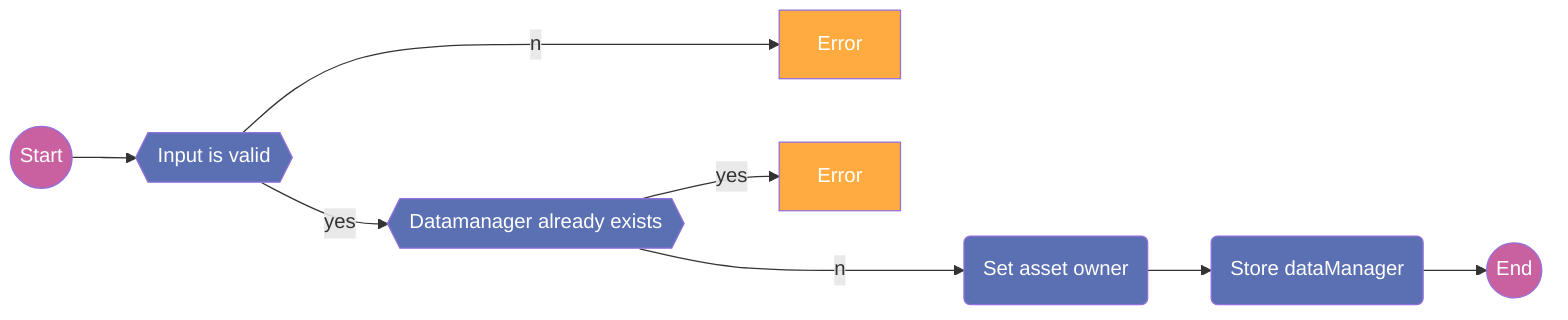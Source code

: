graph LR
%% Nodes definition
start((Start))

input_valid{{Input is valid}}
err_input_valid[Error]

dm_exists{{Datamanager already exists}}
err_dm_exists[Error]

set_owner(Set asset owner)

store_dm(Store dataManager)

End1((End))

%% Dependency graph
start --> input_valid

input_valid --yes--> dm_exists
input_valid --no--> err_input_valid

dm_exists --no--> set_owner
dm_exists --yes--> err_dm_exists

set_owner --> store_dm

store_dm --> End1

%% Style
classDef default fill:#5b6fb3,color:#ffffff;
classDef startEnd fill:#C961A1,color:#ffffff;
classDef error fill:#ffab40,color:#ffffff;

class start,End1 startEnd;
class err_input_valid,err_dm_exists,err_obj_exists,err_obj_owner error;